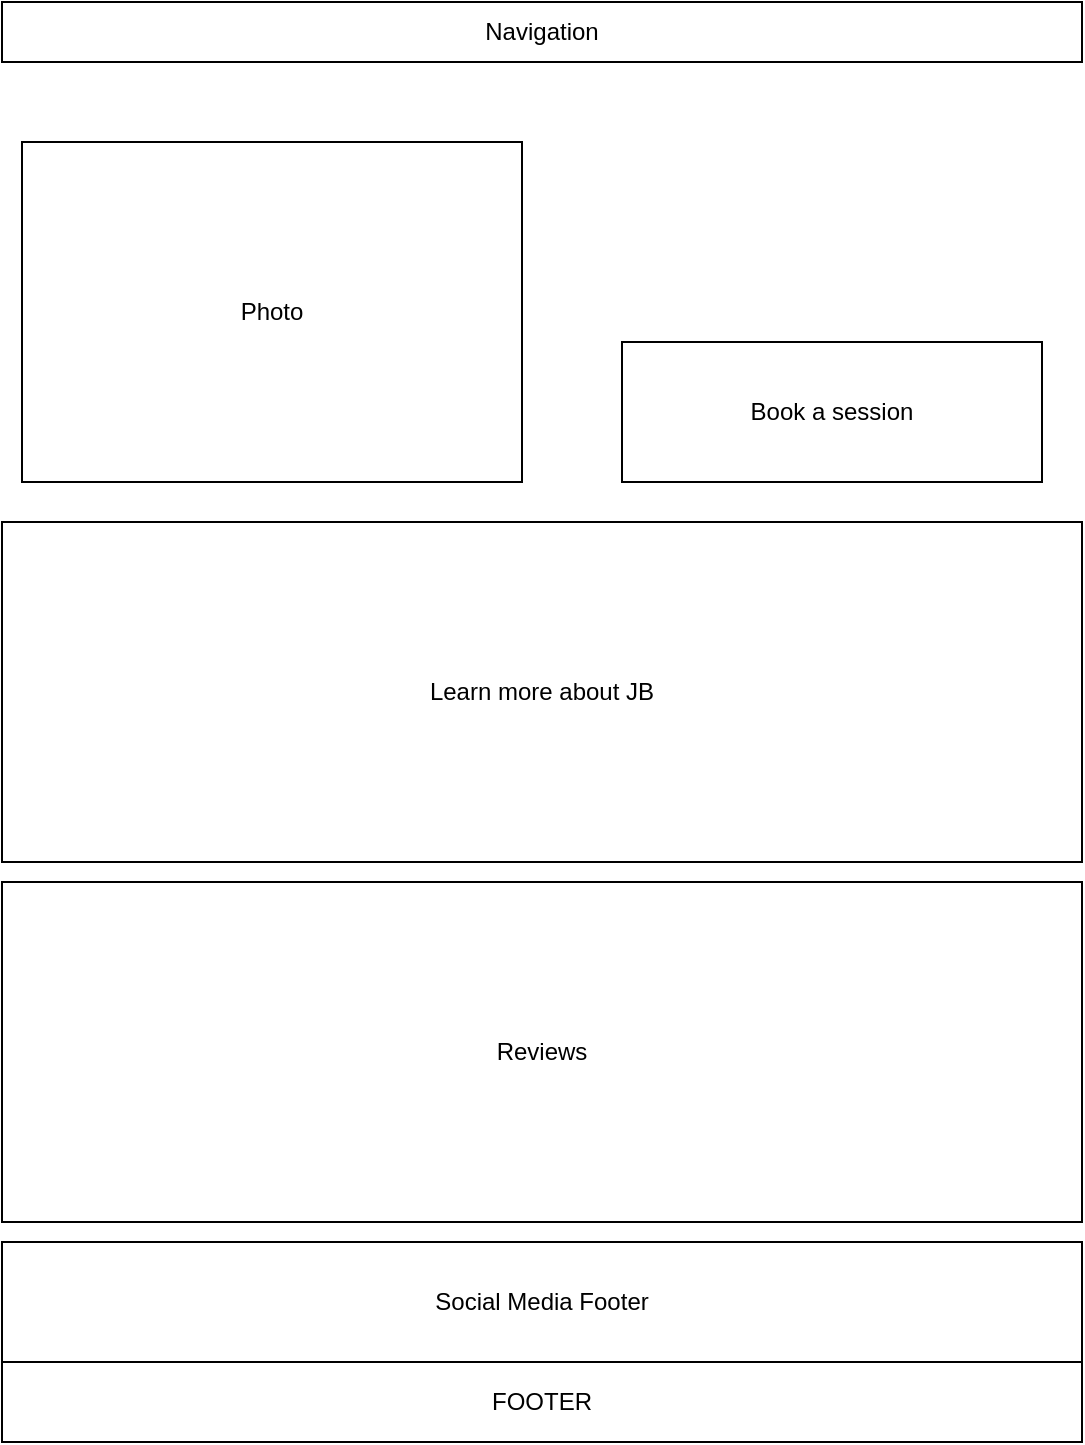 <mxfile version="26.2.4">
  <diagram name="Page-1" id="PCCILIwLmeU0ABxDsRsb">
    <mxGraphModel dx="1329" dy="725" grid="1" gridSize="10" guides="1" tooltips="1" connect="1" arrows="1" fold="1" page="1" pageScale="1" pageWidth="850" pageHeight="1100" math="0" shadow="0">
      <root>
        <mxCell id="0" />
        <mxCell id="1" parent="0" />
        <mxCell id="5-dz3fcNIv940CMwly3h-1" value="Navigation" style="rounded=0;whiteSpace=wrap;html=1;" vertex="1" parent="1">
          <mxGeometry x="20" y="50" width="540" height="30" as="geometry" />
        </mxCell>
        <mxCell id="5-dz3fcNIv940CMwly3h-2" value="Photo" style="rounded=0;whiteSpace=wrap;html=1;" vertex="1" parent="1">
          <mxGeometry x="30" y="120" width="250" height="170" as="geometry" />
        </mxCell>
        <mxCell id="5-dz3fcNIv940CMwly3h-3" value="Book a session" style="rounded=0;whiteSpace=wrap;html=1;" vertex="1" parent="1">
          <mxGeometry x="330" y="220" width="210" height="70" as="geometry" />
        </mxCell>
        <mxCell id="5-dz3fcNIv940CMwly3h-4" value="Learn more about JB" style="rounded=0;whiteSpace=wrap;html=1;" vertex="1" parent="1">
          <mxGeometry x="20" y="310" width="540" height="170" as="geometry" />
        </mxCell>
        <mxCell id="5-dz3fcNIv940CMwly3h-5" value="Reviews" style="rounded=0;whiteSpace=wrap;html=1;" vertex="1" parent="1">
          <mxGeometry x="20" y="490" width="540" height="170" as="geometry" />
        </mxCell>
        <mxCell id="5-dz3fcNIv940CMwly3h-6" value="Social Media Footer" style="rounded=0;whiteSpace=wrap;html=1;" vertex="1" parent="1">
          <mxGeometry x="20" y="670" width="540" height="60" as="geometry" />
        </mxCell>
        <mxCell id="5-dz3fcNIv940CMwly3h-10" value="FOOTER" style="rounded=0;whiteSpace=wrap;html=1;" vertex="1" parent="1">
          <mxGeometry x="20" y="730" width="540" height="40" as="geometry" />
        </mxCell>
      </root>
    </mxGraphModel>
  </diagram>
</mxfile>
